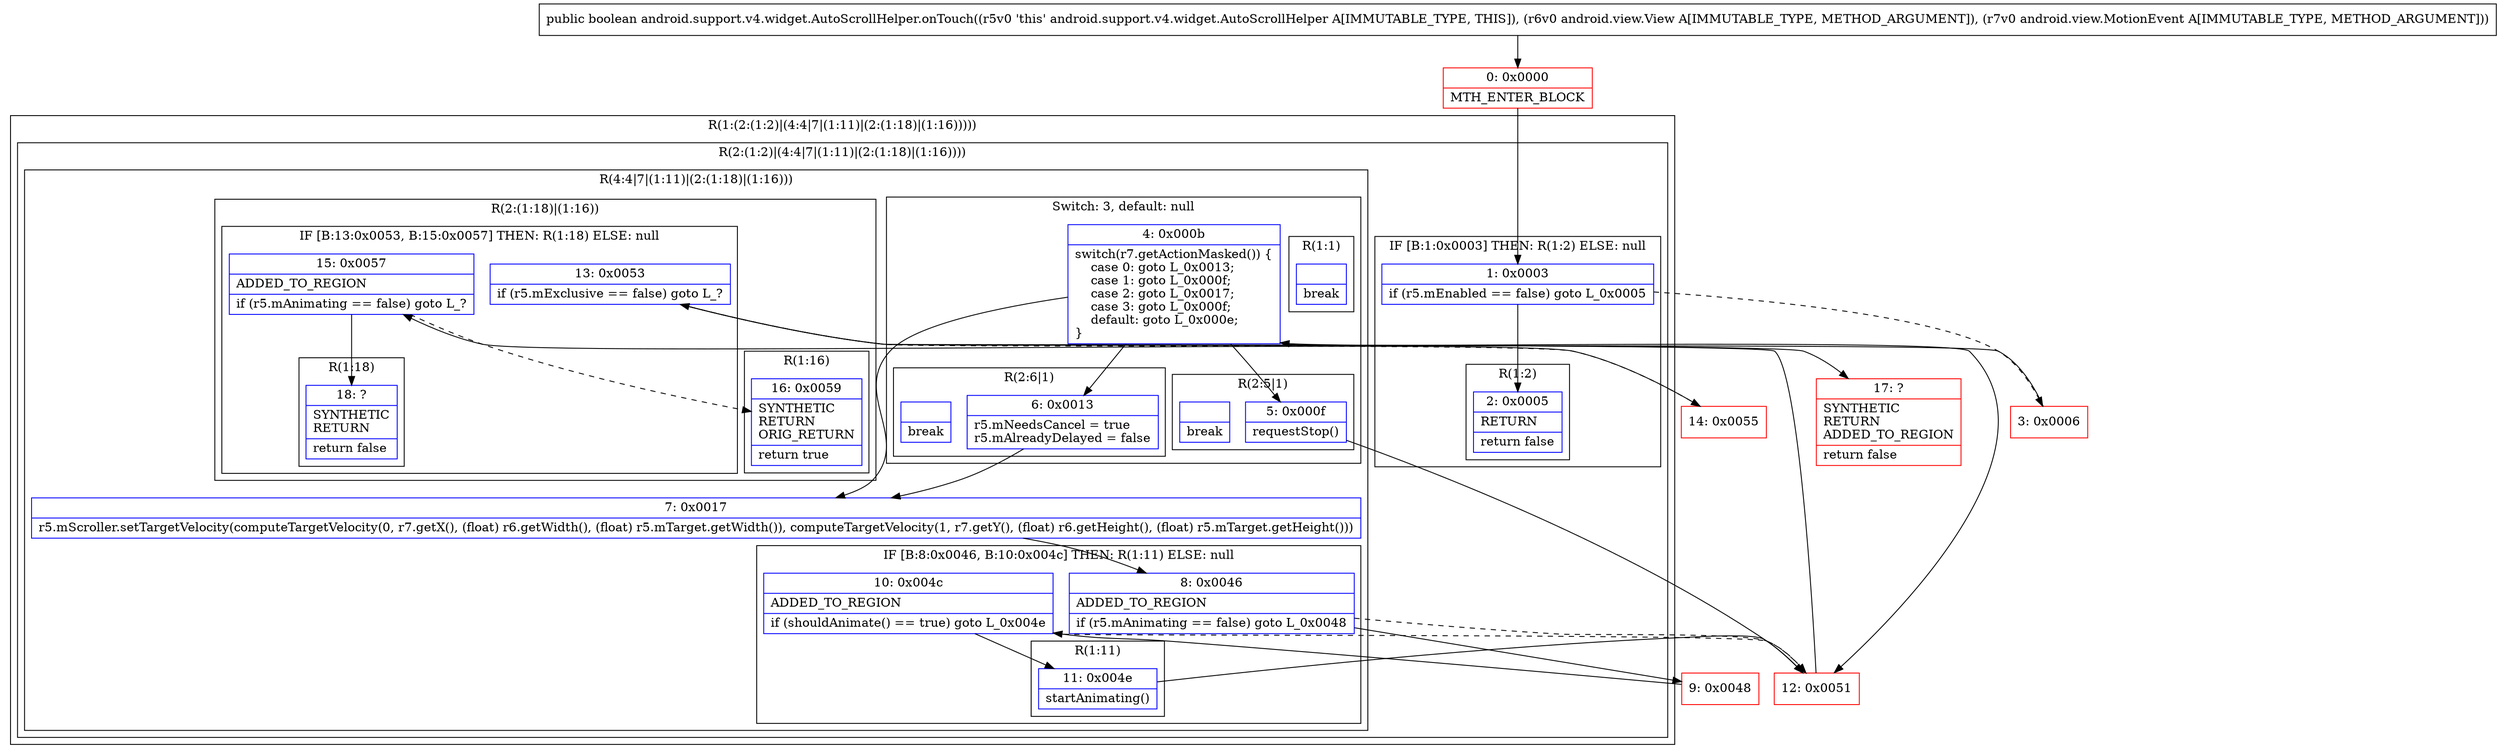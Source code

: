 digraph "CFG forandroid.support.v4.widget.AutoScrollHelper.onTouch(Landroid\/view\/View;Landroid\/view\/MotionEvent;)Z" {
subgraph cluster_Region_2142736927 {
label = "R(1:(2:(1:2)|(4:4|7|(1:11)|(2:(1:18)|(1:16)))))";
node [shape=record,color=blue];
subgraph cluster_Region_1432746323 {
label = "R(2:(1:2)|(4:4|7|(1:11)|(2:(1:18)|(1:16))))";
node [shape=record,color=blue];
subgraph cluster_IfRegion_994029792 {
label = "IF [B:1:0x0003] THEN: R(1:2) ELSE: null";
node [shape=record,color=blue];
Node_1 [shape=record,label="{1\:\ 0x0003|if (r5.mEnabled == false) goto L_0x0005\l}"];
subgraph cluster_Region_422921461 {
label = "R(1:2)";
node [shape=record,color=blue];
Node_2 [shape=record,label="{2\:\ 0x0005|RETURN\l|return false\l}"];
}
}
subgraph cluster_Region_1515264678 {
label = "R(4:4|7|(1:11)|(2:(1:18)|(1:16)))";
node [shape=record,color=blue];
subgraph cluster_SwitchRegion_545574878 {
label = "Switch: 3, default: null";
node [shape=record,color=blue];
Node_4 [shape=record,label="{4\:\ 0x000b|switch(r7.getActionMasked()) \{\l    case 0: goto L_0x0013;\l    case 1: goto L_0x000f;\l    case 2: goto L_0x0017;\l    case 3: goto L_0x000f;\l    default: goto L_0x000e;\l\}\l}"];
subgraph cluster_Region_1727714206 {
label = "R(2:6|1)";
node [shape=record,color=blue];
Node_6 [shape=record,label="{6\:\ 0x0013|r5.mNeedsCancel = true\lr5.mAlreadyDelayed = false\l}"];
Node_InsnContainer_1440424280 [shape=record,label="{|break\l}"];
}
subgraph cluster_Region_118326639 {
label = "R(2:5|1)";
node [shape=record,color=blue];
Node_5 [shape=record,label="{5\:\ 0x000f|requestStop()\l}"];
Node_InsnContainer_24199279 [shape=record,label="{|break\l}"];
}
subgraph cluster_Region_833033724 {
label = "R(1:1)";
node [shape=record,color=blue];
Node_InsnContainer_1039803249 [shape=record,label="{|break\l}"];
}
}
Node_7 [shape=record,label="{7\:\ 0x0017|r5.mScroller.setTargetVelocity(computeTargetVelocity(0, r7.getX(), (float) r6.getWidth(), (float) r5.mTarget.getWidth()), computeTargetVelocity(1, r7.getY(), (float) r6.getHeight(), (float) r5.mTarget.getHeight()))\l}"];
subgraph cluster_IfRegion_1454894940 {
label = "IF [B:8:0x0046, B:10:0x004c] THEN: R(1:11) ELSE: null";
node [shape=record,color=blue];
Node_8 [shape=record,label="{8\:\ 0x0046|ADDED_TO_REGION\l|if (r5.mAnimating == false) goto L_0x0048\l}"];
Node_10 [shape=record,label="{10\:\ 0x004c|ADDED_TO_REGION\l|if (shouldAnimate() == true) goto L_0x004e\l}"];
subgraph cluster_Region_1573830621 {
label = "R(1:11)";
node [shape=record,color=blue];
Node_11 [shape=record,label="{11\:\ 0x004e|startAnimating()\l}"];
}
}
subgraph cluster_Region_1422874989 {
label = "R(2:(1:18)|(1:16))";
node [shape=record,color=blue];
subgraph cluster_IfRegion_943851822 {
label = "IF [B:13:0x0053, B:15:0x0057] THEN: R(1:18) ELSE: null";
node [shape=record,color=blue];
Node_13 [shape=record,label="{13\:\ 0x0053|if (r5.mExclusive == false) goto L_?\l}"];
Node_15 [shape=record,label="{15\:\ 0x0057|ADDED_TO_REGION\l|if (r5.mAnimating == false) goto L_?\l}"];
subgraph cluster_Region_1374084213 {
label = "R(1:18)";
node [shape=record,color=blue];
Node_18 [shape=record,label="{18\:\ ?|SYNTHETIC\lRETURN\l|return false\l}"];
}
}
subgraph cluster_Region_2038342083 {
label = "R(1:16)";
node [shape=record,color=blue];
Node_16 [shape=record,label="{16\:\ 0x0059|SYNTHETIC\lRETURN\lORIG_RETURN\l|return true\l}"];
}
}
}
}
}
Node_0 [shape=record,color=red,label="{0\:\ 0x0000|MTH_ENTER_BLOCK\l}"];
Node_3 [shape=record,color=red,label="{3\:\ 0x0006}"];
Node_9 [shape=record,color=red,label="{9\:\ 0x0048}"];
Node_12 [shape=record,color=red,label="{12\:\ 0x0051}"];
Node_14 [shape=record,color=red,label="{14\:\ 0x0055}"];
Node_17 [shape=record,color=red,label="{17\:\ ?|SYNTHETIC\lRETURN\lADDED_TO_REGION\l|return false\l}"];
MethodNode[shape=record,label="{public boolean android.support.v4.widget.AutoScrollHelper.onTouch((r5v0 'this' android.support.v4.widget.AutoScrollHelper A[IMMUTABLE_TYPE, THIS]), (r6v0 android.view.View A[IMMUTABLE_TYPE, METHOD_ARGUMENT]), (r7v0 android.view.MotionEvent A[IMMUTABLE_TYPE, METHOD_ARGUMENT])) }"];
MethodNode -> Node_0;
Node_1 -> Node_2;
Node_1 -> Node_3[style=dashed];
Node_4 -> Node_5;
Node_4 -> Node_6;
Node_4 -> Node_7;
Node_4 -> Node_12;
Node_6 -> Node_7;
Node_5 -> Node_12;
Node_7 -> Node_8;
Node_8 -> Node_9;
Node_8 -> Node_12[style=dashed];
Node_10 -> Node_11;
Node_10 -> Node_12[style=dashed];
Node_11 -> Node_12;
Node_13 -> Node_14[style=dashed];
Node_13 -> Node_17;
Node_15 -> Node_16[style=dashed];
Node_15 -> Node_18;
Node_0 -> Node_1;
Node_3 -> Node_4;
Node_9 -> Node_10;
Node_12 -> Node_13;
Node_14 -> Node_15;
}

